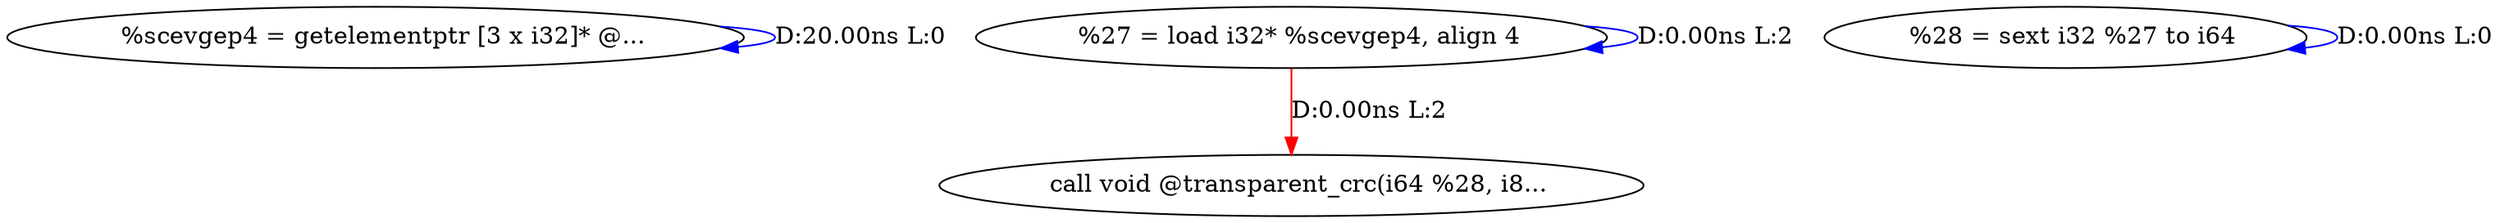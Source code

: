 digraph {
Node0x4100e50[label="  %scevgep4 = getelementptr [3 x i32]* @..."];
Node0x4100e50 -> Node0x4100e50[label="D:20.00ns L:0",color=blue];
Node0x4100f30[label="  %27 = load i32* %scevgep4, align 4"];
Node0x4100f30 -> Node0x4100f30[label="D:0.00ns L:2",color=blue];
Node0x41010f0[label="  call void @transparent_crc(i64 %28, i8..."];
Node0x4100f30 -> Node0x41010f0[label="D:0.00ns L:2",color=red];
Node0x4101010[label="  %28 = sext i32 %27 to i64"];
Node0x4101010 -> Node0x4101010[label="D:0.00ns L:0",color=blue];
}

